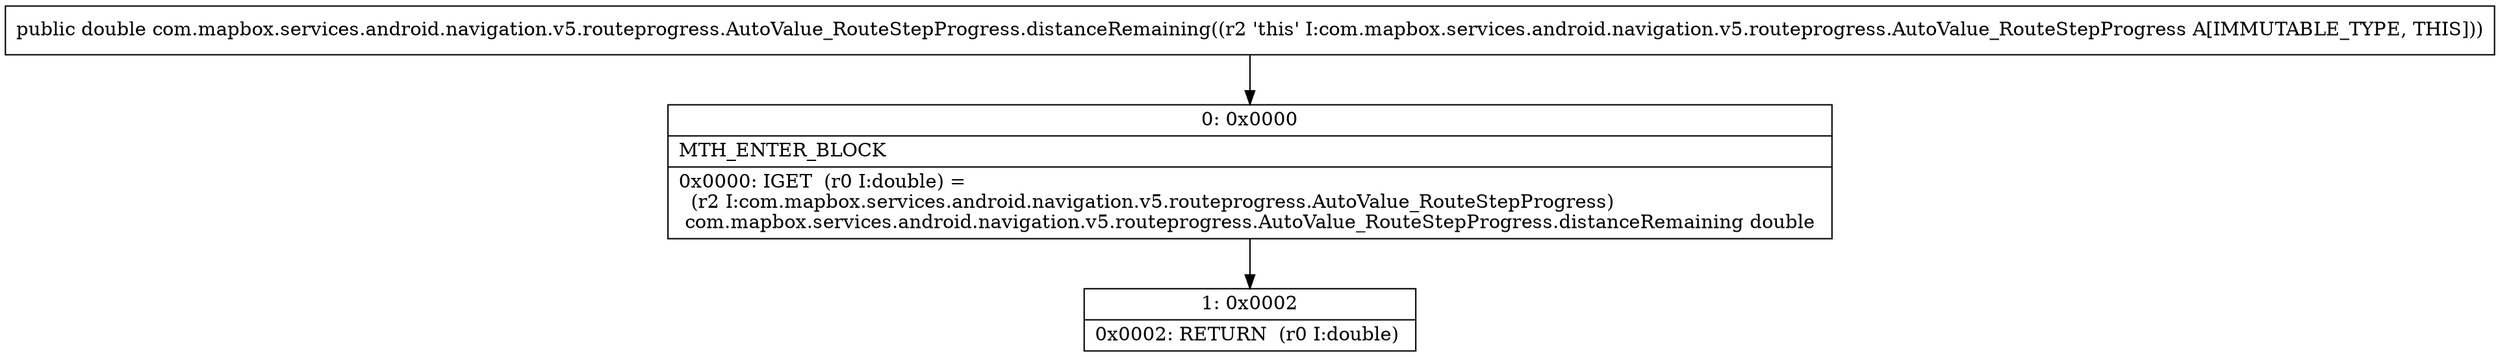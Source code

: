 digraph "CFG forcom.mapbox.services.android.navigation.v5.routeprogress.AutoValue_RouteStepProgress.distanceRemaining()D" {
Node_0 [shape=record,label="{0\:\ 0x0000|MTH_ENTER_BLOCK\l|0x0000: IGET  (r0 I:double) = \l  (r2 I:com.mapbox.services.android.navigation.v5.routeprogress.AutoValue_RouteStepProgress)\l com.mapbox.services.android.navigation.v5.routeprogress.AutoValue_RouteStepProgress.distanceRemaining double \l}"];
Node_1 [shape=record,label="{1\:\ 0x0002|0x0002: RETURN  (r0 I:double) \l}"];
MethodNode[shape=record,label="{public double com.mapbox.services.android.navigation.v5.routeprogress.AutoValue_RouteStepProgress.distanceRemaining((r2 'this' I:com.mapbox.services.android.navigation.v5.routeprogress.AutoValue_RouteStepProgress A[IMMUTABLE_TYPE, THIS])) }"];
MethodNode -> Node_0;
Node_0 -> Node_1;
}

